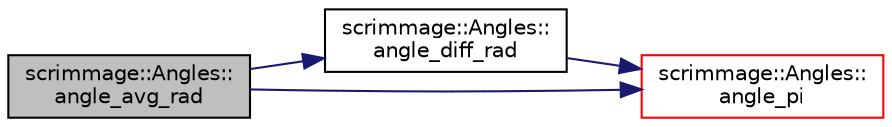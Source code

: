 digraph "scrimmage::Angles::angle_avg_rad"
{
 // LATEX_PDF_SIZE
  edge [fontname="Helvetica",fontsize="10",labelfontname="Helvetica",labelfontsize="10"];
  node [fontname="Helvetica",fontsize="10",shape=record];
  rankdir="LR";
  Node1 [label="scrimmage::Angles::\langle_avg_rad",height=0.2,width=0.4,color="black", fillcolor="grey75", style="filled", fontcolor="black",tooltip=" "];
  Node1 -> Node2 [color="midnightblue",fontsize="10",style="solid",fontname="Helvetica"];
  Node2 [label="scrimmage::Angles::\langle_diff_rad",height=0.2,width=0.4,color="black", fillcolor="white", style="filled",URL="$classscrimmage_1_1Angles.html#a6fbce91fad1f07332f645de1fd54ac96",tooltip="shortest angle from ang2 to ang1 (radians)"];
  Node2 -> Node3 [color="midnightblue",fontsize="10",style="solid",fontname="Helvetica"];
  Node3 [label="scrimmage::Angles::\langle_pi",height=0.2,width=0.4,color="red", fillcolor="white", style="filled",URL="$classscrimmage_1_1Angles.html#aa3719f4510bb0b853fc17274c32f7f5b",tooltip=" "];
  Node1 -> Node3 [color="midnightblue",fontsize="10",style="solid",fontname="Helvetica"];
}
